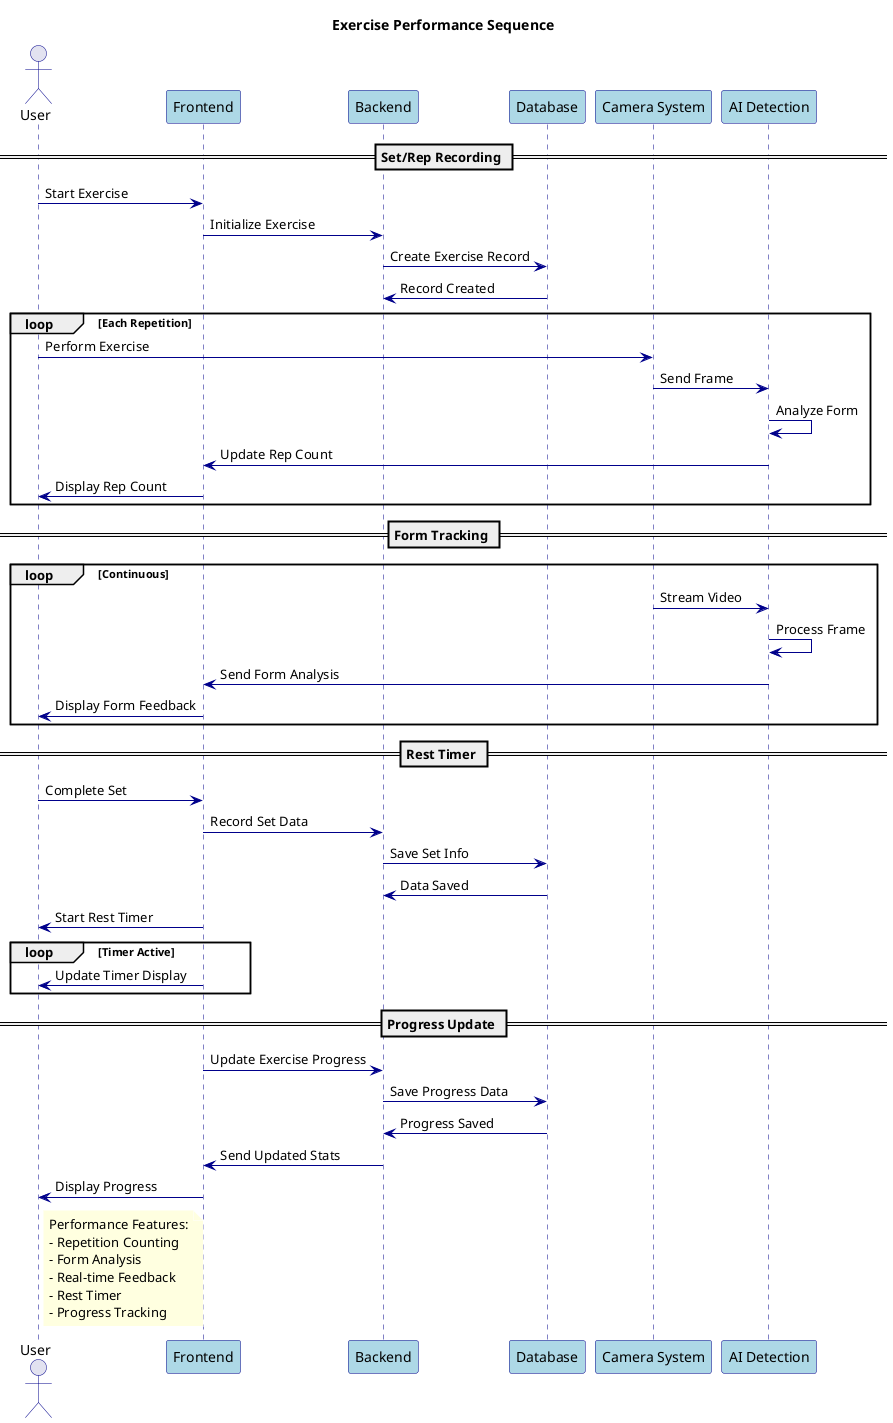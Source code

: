 @startuml ExercisePerformance

' Styling
skinparam backgroundColor white
skinparam sequence {
    ArrowColor DarkBlue
    ActorBorderColor DarkBlue
    LifeLineBorderColor DarkBlue
    ParticipantBorderColor DarkBlue
    ParticipantBackgroundColor LightBlue
}
skinparam note {
    BackgroundColor LightYellow
    BorderColor DarkYellow
    FontColor Black
}

title Exercise Performance Sequence

actor User
participant "Frontend" as FE
participant "Backend" as BE
participant "Database" as DB
participant "Camera System" as CS
participant "AI Detection" as AI

== Set/Rep Recording ==

User -> FE: Start Exercise
FE -> BE: Initialize Exercise
BE -> DB: Create Exercise Record
DB -> BE: Record Created

loop Each Repetition
    User -> CS: Perform Exercise
    CS -> AI: Send Frame
    AI -> AI: Analyze Form
    AI -> FE: Update Rep Count
    FE -> User: Display Rep Count
end

== Form Tracking ==

loop Continuous
    CS -> AI: Stream Video
    AI -> AI: Process Frame
    AI -> FE: Send Form Analysis
    FE -> User: Display Form Feedback
end

== Rest Timer ==

User -> FE: Complete Set
FE -> BE: Record Set Data
BE -> DB: Save Set Info
DB -> BE: Data Saved
FE -> User: Start Rest Timer

loop Timer Active
    FE -> User: Update Timer Display
end

== Progress Update ==

FE -> BE: Update Exercise Progress
BE -> DB: Save Progress Data
DB -> BE: Progress Saved
BE -> FE: Send Updated Stats
FE -> User: Display Progress

note right of User
  Performance Features:
  - Repetition Counting
  - Form Analysis
  - Real-time Feedback
  - Rest Timer
  - Progress Tracking
end note

@enduml 